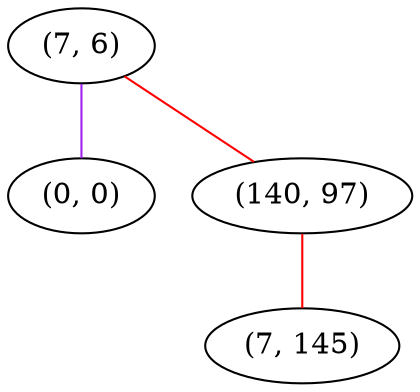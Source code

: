 graph "" {
"(7, 6)";
"(0, 0)";
"(140, 97)";
"(7, 145)";
"(7, 6)" -- "(0, 0)"  [color=purple, key=0, weight=4];
"(7, 6)" -- "(140, 97)"  [color=red, key=0, weight=1];
"(140, 97)" -- "(7, 145)"  [color=red, key=0, weight=1];
}
